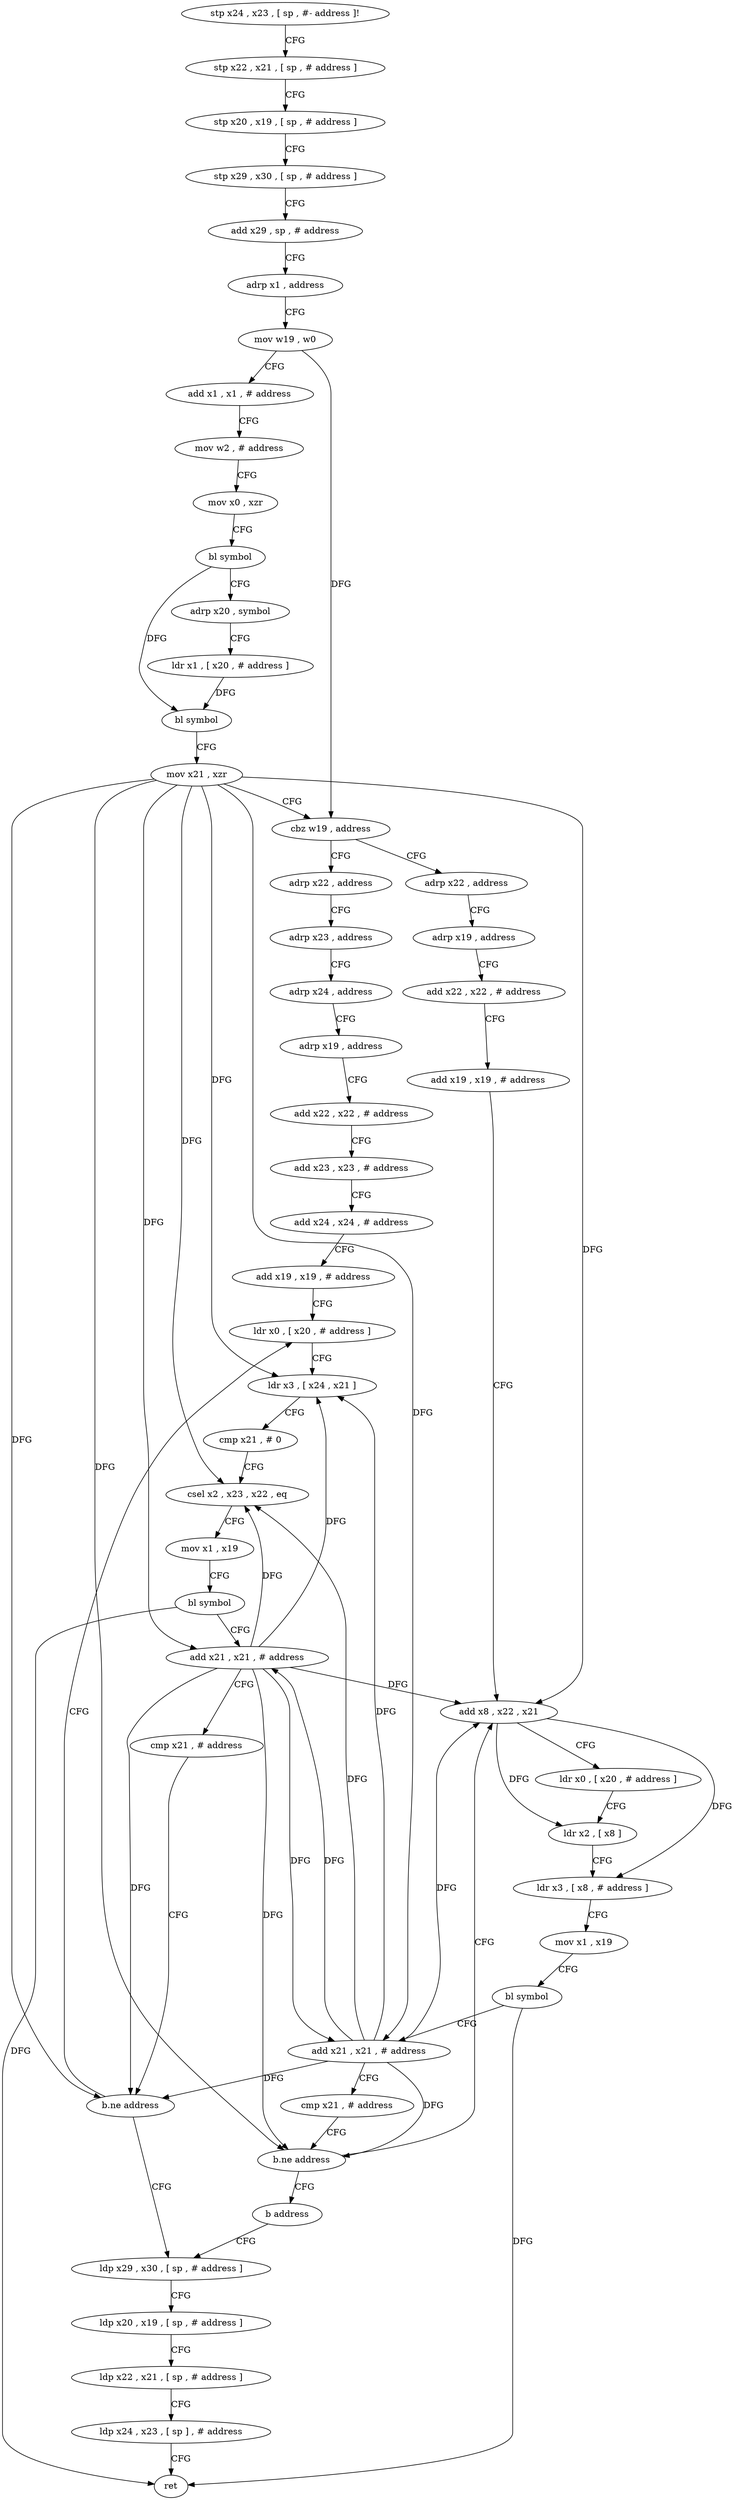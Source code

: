digraph "func" {
"4229036" [label = "stp x24 , x23 , [ sp , #- address ]!" ]
"4229040" [label = "stp x22 , x21 , [ sp , # address ]" ]
"4229044" [label = "stp x20 , x19 , [ sp , # address ]" ]
"4229048" [label = "stp x29 , x30 , [ sp , # address ]" ]
"4229052" [label = "add x29 , sp , # address" ]
"4229056" [label = "adrp x1 , address" ]
"4229060" [label = "mov w19 , w0" ]
"4229064" [label = "add x1 , x1 , # address" ]
"4229068" [label = "mov w2 , # address" ]
"4229072" [label = "mov x0 , xzr" ]
"4229076" [label = "bl symbol" ]
"4229080" [label = "adrp x20 , symbol" ]
"4229084" [label = "ldr x1 , [ x20 , # address ]" ]
"4229088" [label = "bl symbol" ]
"4229092" [label = "mov x21 , xzr" ]
"4229096" [label = "cbz w19 , address" ]
"4229156" [label = "adrp x22 , address" ]
"4229100" [label = "adrp x22 , address" ]
"4229160" [label = "adrp x23 , address" ]
"4229164" [label = "adrp x24 , address" ]
"4229168" [label = "adrp x19 , address" ]
"4229172" [label = "add x22 , x22 , # address" ]
"4229176" [label = "add x23 , x23 , # address" ]
"4229180" [label = "add x24 , x24 , # address" ]
"4229184" [label = "add x19 , x19 , # address" ]
"4229188" [label = "ldr x0 , [ x20 , # address ]" ]
"4229104" [label = "adrp x19 , address" ]
"4229108" [label = "add x22 , x22 , # address" ]
"4229112" [label = "add x19 , x19 , # address" ]
"4229116" [label = "add x8 , x22 , x21" ]
"4229192" [label = "ldr x3 , [ x24 , x21 ]" ]
"4229196" [label = "cmp x21 , # 0" ]
"4229200" [label = "csel x2 , x23 , x22 , eq" ]
"4229204" [label = "mov x1 , x19" ]
"4229208" [label = "bl symbol" ]
"4229212" [label = "add x21 , x21 , # address" ]
"4229216" [label = "cmp x21 , # address" ]
"4229220" [label = "b.ne address" ]
"4229224" [label = "ldp x29 , x30 , [ sp , # address ]" ]
"4229228" [label = "ldp x20 , x19 , [ sp , # address ]" ]
"4229232" [label = "ldp x22 , x21 , [ sp , # address ]" ]
"4229236" [label = "ldp x24 , x23 , [ sp ] , # address" ]
"4229240" [label = "ret" ]
"4229120" [label = "ldr x0 , [ x20 , # address ]" ]
"4229124" [label = "ldr x2 , [ x8 ]" ]
"4229128" [label = "ldr x3 , [ x8 , # address ]" ]
"4229132" [label = "mov x1 , x19" ]
"4229136" [label = "bl symbol" ]
"4229140" [label = "add x21 , x21 , # address" ]
"4229144" [label = "cmp x21 , # address" ]
"4229148" [label = "b.ne address" ]
"4229152" [label = "b address" ]
"4229036" -> "4229040" [ label = "CFG" ]
"4229040" -> "4229044" [ label = "CFG" ]
"4229044" -> "4229048" [ label = "CFG" ]
"4229048" -> "4229052" [ label = "CFG" ]
"4229052" -> "4229056" [ label = "CFG" ]
"4229056" -> "4229060" [ label = "CFG" ]
"4229060" -> "4229064" [ label = "CFG" ]
"4229060" -> "4229096" [ label = "DFG" ]
"4229064" -> "4229068" [ label = "CFG" ]
"4229068" -> "4229072" [ label = "CFG" ]
"4229072" -> "4229076" [ label = "CFG" ]
"4229076" -> "4229080" [ label = "CFG" ]
"4229076" -> "4229088" [ label = "DFG" ]
"4229080" -> "4229084" [ label = "CFG" ]
"4229084" -> "4229088" [ label = "DFG" ]
"4229088" -> "4229092" [ label = "CFG" ]
"4229092" -> "4229096" [ label = "CFG" ]
"4229092" -> "4229192" [ label = "DFG" ]
"4229092" -> "4229200" [ label = "DFG" ]
"4229092" -> "4229116" [ label = "DFG" ]
"4229092" -> "4229140" [ label = "DFG" ]
"4229092" -> "4229148" [ label = "DFG" ]
"4229092" -> "4229212" [ label = "DFG" ]
"4229092" -> "4229220" [ label = "DFG" ]
"4229096" -> "4229156" [ label = "CFG" ]
"4229096" -> "4229100" [ label = "CFG" ]
"4229156" -> "4229160" [ label = "CFG" ]
"4229100" -> "4229104" [ label = "CFG" ]
"4229160" -> "4229164" [ label = "CFG" ]
"4229164" -> "4229168" [ label = "CFG" ]
"4229168" -> "4229172" [ label = "CFG" ]
"4229172" -> "4229176" [ label = "CFG" ]
"4229176" -> "4229180" [ label = "CFG" ]
"4229180" -> "4229184" [ label = "CFG" ]
"4229184" -> "4229188" [ label = "CFG" ]
"4229188" -> "4229192" [ label = "CFG" ]
"4229104" -> "4229108" [ label = "CFG" ]
"4229108" -> "4229112" [ label = "CFG" ]
"4229112" -> "4229116" [ label = "CFG" ]
"4229116" -> "4229120" [ label = "CFG" ]
"4229116" -> "4229124" [ label = "DFG" ]
"4229116" -> "4229128" [ label = "DFG" ]
"4229192" -> "4229196" [ label = "CFG" ]
"4229196" -> "4229200" [ label = "CFG" ]
"4229200" -> "4229204" [ label = "CFG" ]
"4229204" -> "4229208" [ label = "CFG" ]
"4229208" -> "4229212" [ label = "CFG" ]
"4229208" -> "4229240" [ label = "DFG" ]
"4229212" -> "4229216" [ label = "CFG" ]
"4229212" -> "4229192" [ label = "DFG" ]
"4229212" -> "4229200" [ label = "DFG" ]
"4229212" -> "4229116" [ label = "DFG" ]
"4229212" -> "4229140" [ label = "DFG" ]
"4229212" -> "4229148" [ label = "DFG" ]
"4229212" -> "4229220" [ label = "DFG" ]
"4229216" -> "4229220" [ label = "CFG" ]
"4229220" -> "4229188" [ label = "CFG" ]
"4229220" -> "4229224" [ label = "CFG" ]
"4229224" -> "4229228" [ label = "CFG" ]
"4229228" -> "4229232" [ label = "CFG" ]
"4229232" -> "4229236" [ label = "CFG" ]
"4229236" -> "4229240" [ label = "CFG" ]
"4229120" -> "4229124" [ label = "CFG" ]
"4229124" -> "4229128" [ label = "CFG" ]
"4229128" -> "4229132" [ label = "CFG" ]
"4229132" -> "4229136" [ label = "CFG" ]
"4229136" -> "4229140" [ label = "CFG" ]
"4229136" -> "4229240" [ label = "DFG" ]
"4229140" -> "4229144" [ label = "CFG" ]
"4229140" -> "4229192" [ label = "DFG" ]
"4229140" -> "4229200" [ label = "DFG" ]
"4229140" -> "4229116" [ label = "DFG" ]
"4229140" -> "4229148" [ label = "DFG" ]
"4229140" -> "4229212" [ label = "DFG" ]
"4229140" -> "4229220" [ label = "DFG" ]
"4229144" -> "4229148" [ label = "CFG" ]
"4229148" -> "4229116" [ label = "CFG" ]
"4229148" -> "4229152" [ label = "CFG" ]
"4229152" -> "4229224" [ label = "CFG" ]
}
